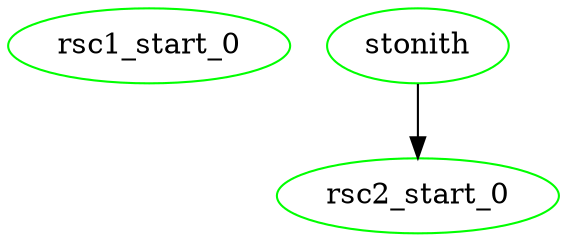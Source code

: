 digraph "g" {
	size = "30,30"
"rsc1_start_0" [ color="green" ]
"rsc2_start_0" [ color="green" ]
"stonith" [ color="green" ]
"stonith" -> "rsc2_start_0"
}
